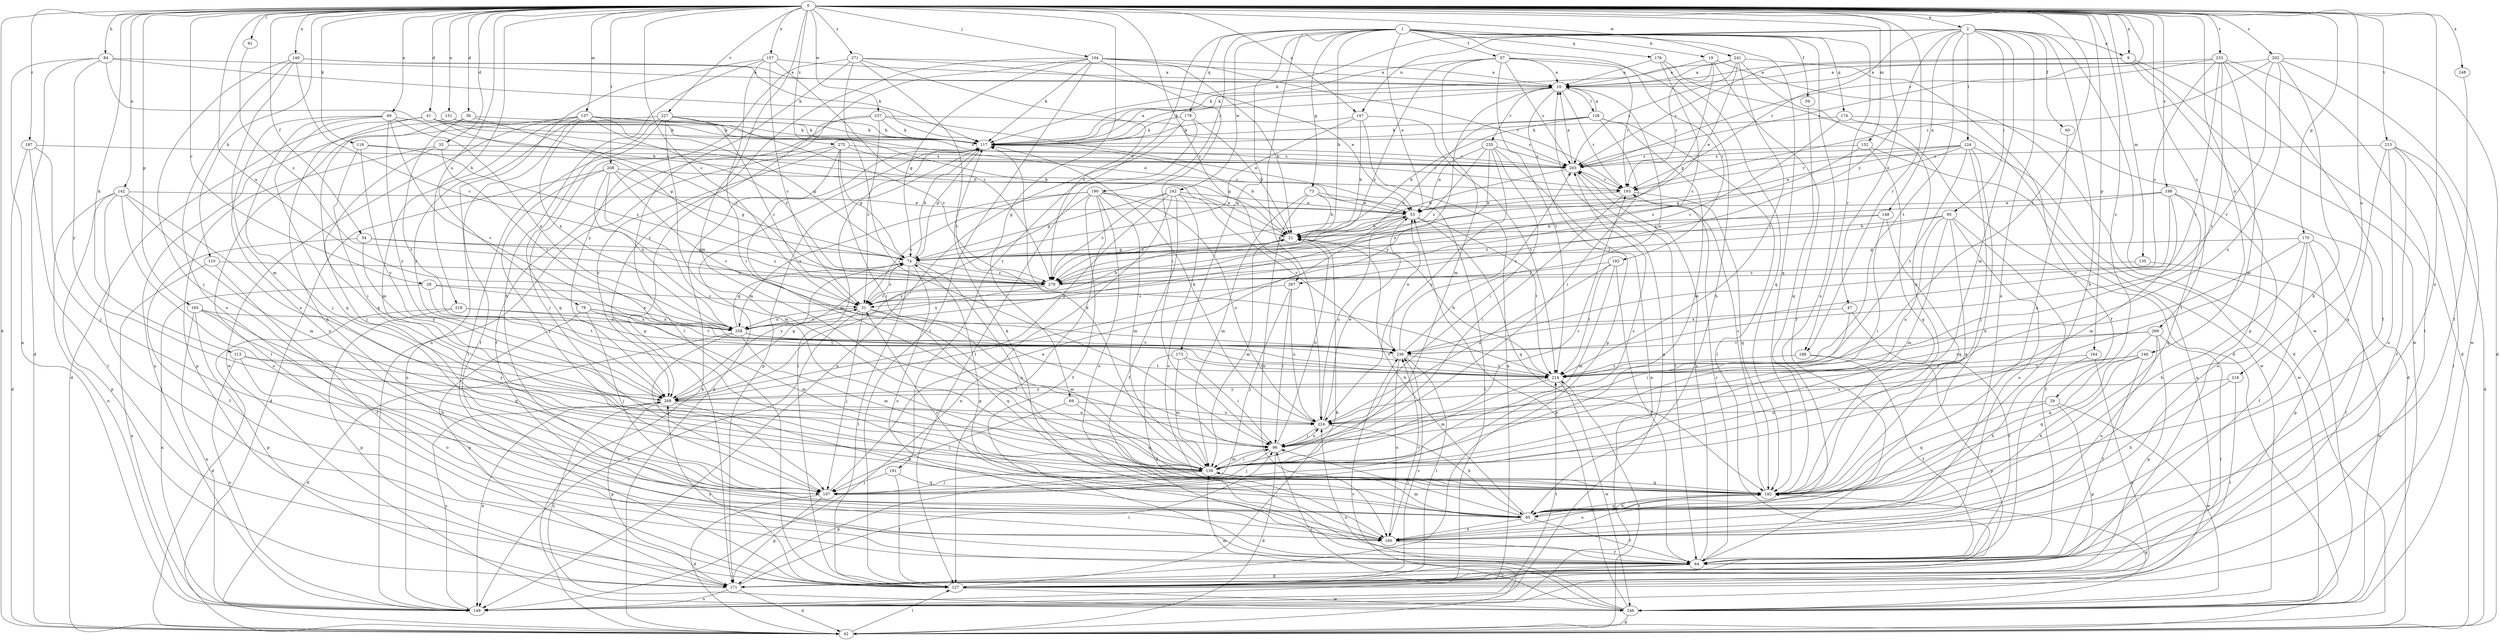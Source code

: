 strict digraph  {
0;
1;
2;
9;
10;
19;
21;
28;
29;
31;
33;
38;
41;
42;
47;
49;
53;
54;
57;
59;
60;
64;
69;
73;
74;
78;
84;
85;
91;
95;
96;
104;
107;
110;
113;
116;
117;
124;
126;
127;
132;
135;
137;
139;
140;
142;
146;
147;
148;
149;
151;
157;
160;
164;
165;
170;
171;
173;
174;
176;
178;
182;
187;
188;
190;
191;
192;
193;
198;
202;
203;
208;
213;
214;
216;
218;
224;
227;
233;
235;
236;
237;
241;
242;
246;
248;
258;
267;
268;
269;
271;
275;
279;
0 -> 2  [label=a];
0 -> 9  [label=a];
0 -> 28  [label=c];
0 -> 29  [label=c];
0 -> 31  [label=c];
0 -> 33  [label=d];
0 -> 38  [label=d];
0 -> 41  [label=d];
0 -> 42  [label=d];
0 -> 47  [label=e];
0 -> 49  [label=e];
0 -> 54  [label=f];
0 -> 69  [label=g];
0 -> 78  [label=h];
0 -> 84  [label=h];
0 -> 91  [label=i];
0 -> 104  [label=j];
0 -> 110  [label=k];
0 -> 113  [label=k];
0 -> 116  [label=k];
0 -> 132  [label=m];
0 -> 135  [label=m];
0 -> 137  [label=m];
0 -> 139  [label=m];
0 -> 140  [label=n];
0 -> 142  [label=n];
0 -> 146  [label=n];
0 -> 147  [label=n];
0 -> 151  [label=o];
0 -> 157  [label=o];
0 -> 160  [label=o];
0 -> 164  [label=p];
0 -> 165  [label=p];
0 -> 170  [label=p];
0 -> 187  [label=r];
0 -> 188  [label=r];
0 -> 198  [label=s];
0 -> 202  [label=s];
0 -> 203  [label=s];
0 -> 208  [label=t];
0 -> 213  [label=t];
0 -> 214  [label=t];
0 -> 216  [label=u];
0 -> 218  [label=u];
0 -> 227  [label=v];
0 -> 233  [label=v];
0 -> 237  [label=w];
0 -> 241  [label=w];
0 -> 248  [label=x];
0 -> 258  [label=x];
0 -> 267  [label=y];
0 -> 269  [label=z];
0 -> 271  [label=z];
0 -> 275  [label=z];
1 -> 19  [label=b];
1 -> 21  [label=b];
1 -> 53  [label=e];
1 -> 57  [label=f];
1 -> 59  [label=f];
1 -> 73  [label=g];
1 -> 160  [label=o];
1 -> 173  [label=q];
1 -> 174  [label=q];
1 -> 176  [label=q];
1 -> 178  [label=q];
1 -> 182  [label=q];
1 -> 188  [label=r];
1 -> 190  [label=r];
1 -> 191  [label=r];
1 -> 192  [label=r];
1 -> 224  [label=u];
1 -> 242  [label=w];
2 -> 9  [label=a];
2 -> 60  [label=f];
2 -> 85  [label=h];
2 -> 95  [label=i];
2 -> 117  [label=k];
2 -> 124  [label=l];
2 -> 139  [label=m];
2 -> 147  [label=n];
2 -> 148  [label=n];
2 -> 160  [label=o];
2 -> 193  [label=r];
2 -> 214  [label=t];
2 -> 246  [label=w];
2 -> 267  [label=y];
9 -> 10  [label=a];
9 -> 42  [label=d];
9 -> 171  [label=p];
9 -> 203  [label=s];
9 -> 246  [label=w];
10 -> 117  [label=k];
10 -> 126  [label=l];
10 -> 171  [label=p];
10 -> 193  [label=r];
10 -> 235  [label=v];
10 -> 268  [label=y];
19 -> 10  [label=a];
19 -> 42  [label=d];
19 -> 64  [label=f];
19 -> 74  [label=g];
19 -> 193  [label=r];
21 -> 74  [label=g];
21 -> 139  [label=m];
28 -> 31  [label=c];
28 -> 149  [label=n];
28 -> 214  [label=t];
28 -> 258  [label=x];
29 -> 171  [label=p];
29 -> 182  [label=q];
29 -> 224  [label=u];
29 -> 246  [label=w];
31 -> 21  [label=b];
31 -> 107  [label=j];
31 -> 139  [label=m];
31 -> 149  [label=n];
31 -> 182  [label=q];
31 -> 258  [label=x];
33 -> 107  [label=j];
33 -> 171  [label=p];
33 -> 203  [label=s];
33 -> 236  [label=v];
38 -> 117  [label=k];
38 -> 182  [label=q];
38 -> 214  [label=t];
38 -> 279  [label=z];
41 -> 21  [label=b];
41 -> 42  [label=d];
41 -> 53  [label=e];
41 -> 74  [label=g];
41 -> 85  [label=h];
41 -> 117  [label=k];
42 -> 117  [label=k];
42 -> 127  [label=l];
42 -> 214  [label=t];
42 -> 236  [label=v];
47 -> 64  [label=f];
47 -> 96  [label=i];
47 -> 258  [label=x];
49 -> 107  [label=j];
49 -> 117  [label=k];
49 -> 160  [label=o];
49 -> 182  [label=q];
49 -> 236  [label=v];
49 -> 258  [label=x];
49 -> 268  [label=y];
53 -> 21  [label=b];
53 -> 182  [label=q];
53 -> 214  [label=t];
53 -> 224  [label=u];
53 -> 279  [label=z];
54 -> 64  [label=f];
54 -> 74  [label=g];
54 -> 268  [label=y];
54 -> 279  [label=z];
57 -> 10  [label=a];
57 -> 85  [label=h];
57 -> 117  [label=k];
57 -> 139  [label=m];
57 -> 193  [label=r];
57 -> 203  [label=s];
57 -> 214  [label=t];
57 -> 279  [label=z];
59 -> 182  [label=q];
60 -> 182  [label=q];
64 -> 127  [label=l];
64 -> 171  [label=p];
64 -> 193  [label=r];
64 -> 203  [label=s];
69 -> 107  [label=j];
69 -> 182  [label=q];
69 -> 224  [label=u];
73 -> 21  [label=b];
73 -> 53  [label=e];
73 -> 127  [label=l];
73 -> 139  [label=m];
73 -> 160  [label=o];
74 -> 31  [label=c];
74 -> 117  [label=k];
74 -> 127  [label=l];
74 -> 160  [label=o];
74 -> 182  [label=q];
74 -> 268  [label=y];
74 -> 279  [label=z];
78 -> 107  [label=j];
78 -> 139  [label=m];
78 -> 171  [label=p];
78 -> 236  [label=v];
78 -> 258  [label=x];
84 -> 10  [label=a];
84 -> 21  [label=b];
84 -> 42  [label=d];
84 -> 117  [label=k];
84 -> 149  [label=n];
84 -> 268  [label=y];
85 -> 21  [label=b];
85 -> 31  [label=c];
85 -> 64  [label=f];
85 -> 96  [label=i];
85 -> 117  [label=k];
85 -> 139  [label=m];
85 -> 160  [label=o];
85 -> 182  [label=q];
91 -> 279  [label=z];
95 -> 21  [label=b];
95 -> 64  [label=f];
95 -> 139  [label=m];
95 -> 160  [label=o];
95 -> 182  [label=q];
95 -> 224  [label=u];
95 -> 279  [label=z];
96 -> 21  [label=b];
96 -> 42  [label=d];
96 -> 107  [label=j];
96 -> 139  [label=m];
96 -> 224  [label=u];
104 -> 10  [label=a];
104 -> 21  [label=b];
104 -> 74  [label=g];
104 -> 96  [label=i];
104 -> 117  [label=k];
104 -> 127  [label=l];
104 -> 171  [label=p];
104 -> 193  [label=r];
104 -> 268  [label=y];
107 -> 42  [label=d];
107 -> 53  [label=e];
107 -> 171  [label=p];
107 -> 203  [label=s];
110 -> 64  [label=f];
110 -> 149  [label=n];
110 -> 279  [label=z];
113 -> 149  [label=n];
113 -> 160  [label=o];
113 -> 214  [label=t];
113 -> 268  [label=y];
116 -> 96  [label=i];
116 -> 203  [label=s];
116 -> 268  [label=y];
116 -> 279  [label=z];
117 -> 10  [label=a];
117 -> 21  [label=b];
117 -> 42  [label=d];
117 -> 74  [label=g];
117 -> 127  [label=l];
117 -> 171  [label=p];
117 -> 203  [label=s];
124 -> 53  [label=e];
124 -> 74  [label=g];
124 -> 85  [label=h];
124 -> 107  [label=j];
124 -> 193  [label=r];
124 -> 203  [label=s];
124 -> 214  [label=t];
124 -> 246  [label=w];
126 -> 10  [label=a];
126 -> 21  [label=b];
126 -> 96  [label=i];
126 -> 117  [label=k];
126 -> 127  [label=l];
126 -> 139  [label=m];
126 -> 279  [label=z];
127 -> 21  [label=b];
127 -> 236  [label=v];
127 -> 246  [label=w];
127 -> 268  [label=y];
132 -> 149  [label=n];
132 -> 182  [label=q];
132 -> 203  [label=s];
132 -> 279  [label=z];
135 -> 246  [label=w];
135 -> 279  [label=z];
137 -> 21  [label=b];
137 -> 74  [label=g];
137 -> 117  [label=k];
137 -> 127  [label=l];
137 -> 139  [label=m];
137 -> 246  [label=w];
137 -> 258  [label=x];
137 -> 268  [label=y];
137 -> 279  [label=z];
139 -> 96  [label=i];
139 -> 107  [label=j];
139 -> 117  [label=k];
139 -> 171  [label=p];
139 -> 182  [label=q];
139 -> 193  [label=r];
140 -> 10  [label=a];
140 -> 31  [label=c];
140 -> 107  [label=j];
140 -> 117  [label=k];
140 -> 139  [label=m];
140 -> 160  [label=o];
142 -> 53  [label=e];
142 -> 127  [label=l];
142 -> 139  [label=m];
142 -> 149  [label=n];
142 -> 160  [label=o];
142 -> 171  [label=p];
142 -> 224  [label=u];
146 -> 64  [label=f];
146 -> 85  [label=h];
146 -> 182  [label=q];
146 -> 214  [label=t];
146 -> 224  [label=u];
147 -> 21  [label=b];
147 -> 74  [label=g];
147 -> 117  [label=k];
147 -> 149  [label=n];
147 -> 214  [label=t];
148 -> 21  [label=b];
148 -> 96  [label=i];
148 -> 182  [label=q];
148 -> 279  [label=z];
149 -> 10  [label=a];
149 -> 214  [label=t];
149 -> 268  [label=y];
151 -> 117  [label=k];
151 -> 149  [label=n];
151 -> 203  [label=s];
157 -> 10  [label=a];
157 -> 31  [label=c];
157 -> 85  [label=h];
157 -> 96  [label=i];
157 -> 149  [label=n];
157 -> 279  [label=z];
160 -> 64  [label=f];
160 -> 74  [label=g];
160 -> 236  [label=v];
164 -> 85  [label=h];
164 -> 149  [label=n];
164 -> 214  [label=t];
165 -> 85  [label=h];
165 -> 149  [label=n];
165 -> 171  [label=p];
165 -> 182  [label=q];
165 -> 258  [label=x];
170 -> 64  [label=f];
170 -> 74  [label=g];
170 -> 85  [label=h];
170 -> 127  [label=l];
170 -> 171  [label=p];
170 -> 214  [label=t];
171 -> 42  [label=d];
171 -> 96  [label=i];
171 -> 149  [label=n];
173 -> 64  [label=f];
173 -> 96  [label=i];
173 -> 139  [label=m];
173 -> 214  [label=t];
174 -> 31  [label=c];
174 -> 42  [label=d];
174 -> 117  [label=k];
174 -> 246  [label=w];
176 -> 10  [label=a];
176 -> 31  [label=c];
176 -> 42  [label=d];
176 -> 182  [label=q];
178 -> 21  [label=b];
178 -> 117  [label=k];
178 -> 127  [label=l];
178 -> 149  [label=n];
182 -> 85  [label=h];
182 -> 160  [label=o];
182 -> 203  [label=s];
187 -> 42  [label=d];
187 -> 107  [label=j];
187 -> 127  [label=l];
187 -> 203  [label=s];
188 -> 64  [label=f];
188 -> 171  [label=p];
188 -> 214  [label=t];
190 -> 31  [label=c];
190 -> 53  [label=e];
190 -> 64  [label=f];
190 -> 127  [label=l];
190 -> 139  [label=m];
190 -> 160  [label=o];
190 -> 224  [label=u];
190 -> 258  [label=x];
190 -> 268  [label=y];
191 -> 107  [label=j];
191 -> 127  [label=l];
191 -> 182  [label=q];
192 -> 64  [label=f];
192 -> 139  [label=m];
192 -> 214  [label=t];
192 -> 224  [label=u];
192 -> 279  [label=z];
193 -> 53  [label=e];
193 -> 96  [label=i];
193 -> 182  [label=q];
198 -> 53  [label=e];
198 -> 74  [label=g];
198 -> 139  [label=m];
198 -> 160  [label=o];
198 -> 182  [label=q];
198 -> 236  [label=v];
202 -> 10  [label=a];
202 -> 42  [label=d];
202 -> 85  [label=h];
202 -> 193  [label=r];
202 -> 224  [label=u];
202 -> 236  [label=v];
202 -> 246  [label=w];
203 -> 10  [label=a];
203 -> 21  [label=b];
203 -> 64  [label=f];
203 -> 193  [label=r];
208 -> 42  [label=d];
208 -> 74  [label=g];
208 -> 107  [label=j];
208 -> 139  [label=m];
208 -> 193  [label=r];
208 -> 236  [label=v];
208 -> 258  [label=x];
213 -> 42  [label=d];
213 -> 64  [label=f];
213 -> 127  [label=l];
213 -> 160  [label=o];
213 -> 182  [label=q];
213 -> 203  [label=s];
214 -> 21  [label=b];
214 -> 139  [label=m];
214 -> 246  [label=w];
214 -> 268  [label=y];
216 -> 85  [label=h];
216 -> 127  [label=l];
216 -> 268  [label=y];
218 -> 42  [label=d];
218 -> 171  [label=p];
218 -> 214  [label=t];
218 -> 258  [label=x];
224 -> 53  [label=e];
224 -> 85  [label=h];
224 -> 96  [label=i];
224 -> 117  [label=k];
227 -> 31  [label=c];
227 -> 64  [label=f];
227 -> 117  [label=k];
227 -> 127  [label=l];
227 -> 139  [label=m];
227 -> 182  [label=q];
227 -> 279  [label=z];
233 -> 10  [label=a];
233 -> 64  [label=f];
233 -> 127  [label=l];
233 -> 139  [label=m];
233 -> 203  [label=s];
233 -> 214  [label=t];
233 -> 236  [label=v];
233 -> 279  [label=z];
235 -> 53  [label=e];
235 -> 96  [label=i];
235 -> 149  [label=n];
235 -> 203  [label=s];
235 -> 224  [label=u];
235 -> 258  [label=x];
235 -> 279  [label=z];
236 -> 10  [label=a];
236 -> 53  [label=e];
236 -> 127  [label=l];
236 -> 160  [label=o];
236 -> 203  [label=s];
236 -> 214  [label=t];
237 -> 31  [label=c];
237 -> 53  [label=e];
237 -> 64  [label=f];
237 -> 107  [label=j];
237 -> 117  [label=k];
237 -> 203  [label=s];
241 -> 10  [label=a];
241 -> 53  [label=e];
241 -> 64  [label=f];
241 -> 117  [label=k];
241 -> 182  [label=q];
241 -> 203  [label=s];
241 -> 214  [label=t];
242 -> 53  [label=e];
242 -> 64  [label=f];
242 -> 74  [label=g];
242 -> 149  [label=n];
242 -> 160  [label=o];
242 -> 236  [label=v];
242 -> 268  [label=y];
242 -> 279  [label=z];
246 -> 42  [label=d];
246 -> 53  [label=e];
246 -> 96  [label=i];
246 -> 139  [label=m];
246 -> 182  [label=q];
246 -> 224  [label=u];
246 -> 268  [label=y];
248 -> 64  [label=f];
258 -> 31  [label=c];
258 -> 42  [label=d];
258 -> 74  [label=g];
258 -> 107  [label=j];
258 -> 139  [label=m];
258 -> 214  [label=t];
258 -> 236  [label=v];
267 -> 31  [label=c];
267 -> 96  [label=i];
267 -> 107  [label=j];
267 -> 224  [label=u];
268 -> 74  [label=g];
268 -> 85  [label=h];
268 -> 149  [label=n];
268 -> 171  [label=p];
268 -> 224  [label=u];
269 -> 127  [label=l];
269 -> 160  [label=o];
269 -> 171  [label=p];
269 -> 182  [label=q];
269 -> 214  [label=t];
269 -> 236  [label=v];
271 -> 10  [label=a];
271 -> 53  [label=e];
271 -> 96  [label=i];
271 -> 127  [label=l];
271 -> 214  [label=t];
271 -> 268  [label=y];
271 -> 279  [label=z];
275 -> 74  [label=g];
275 -> 96  [label=i];
275 -> 139  [label=m];
275 -> 149  [label=n];
275 -> 193  [label=r];
275 -> 203  [label=s];
275 -> 268  [label=y];
279 -> 31  [label=c];
279 -> 258  [label=x];
}
